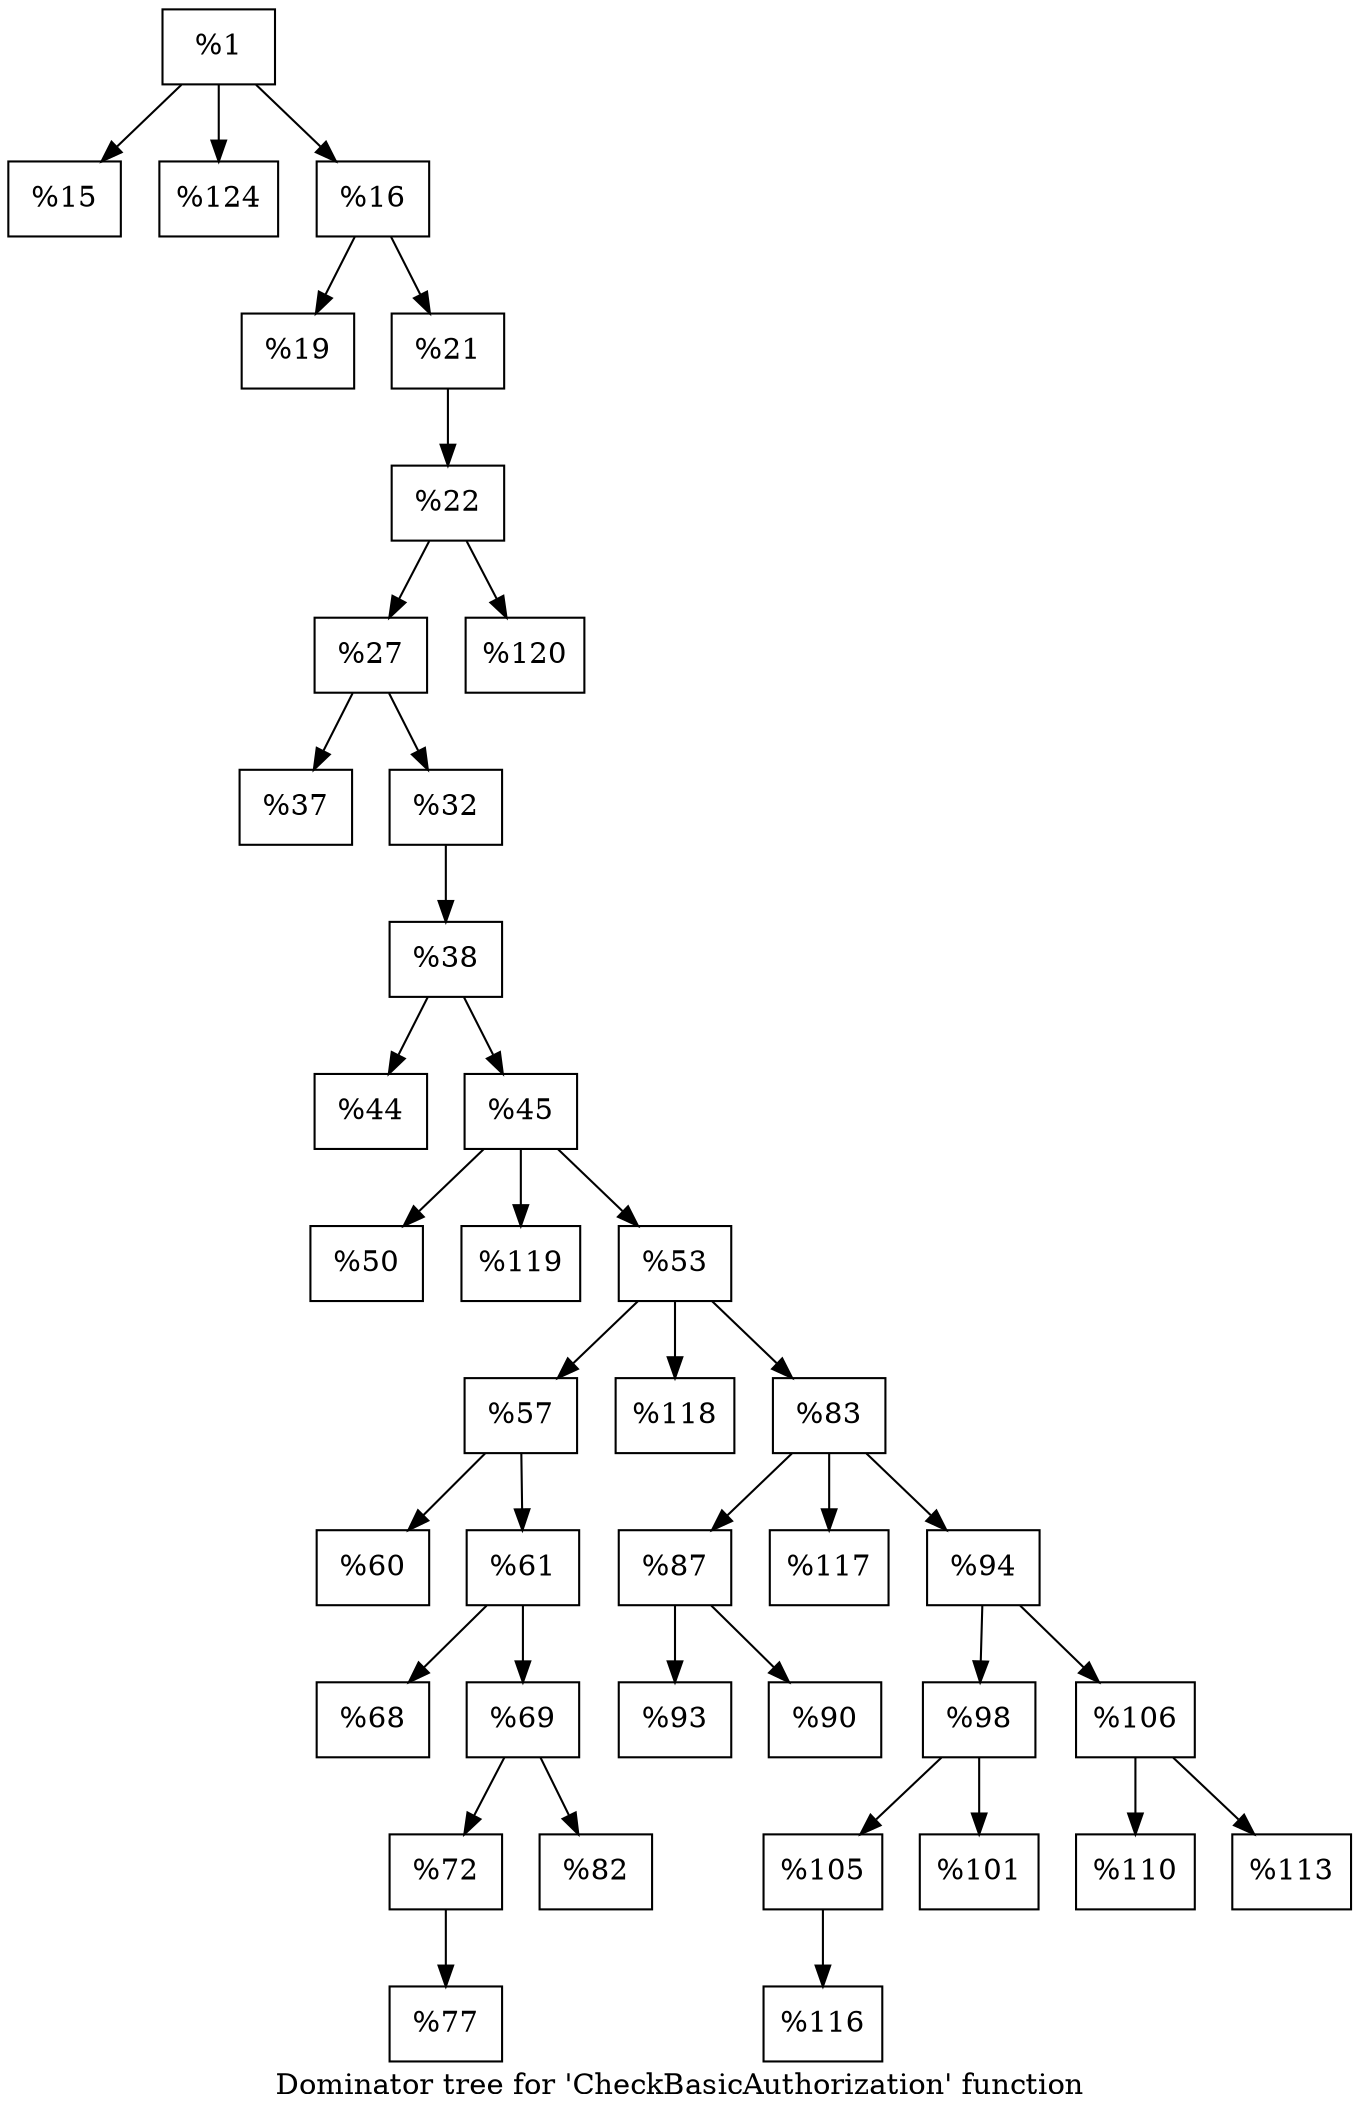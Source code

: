 digraph "Dominator tree for 'CheckBasicAuthorization' function" {
	label="Dominator tree for 'CheckBasicAuthorization' function";

	Node0x25ad690 [shape=record,label="{%1}"];
	Node0x25ad690 -> Node0x25986f0;
	Node0x25ad690 -> Node0x25bb4b0;
	Node0x25ad690 -> Node0x25bdf50;
	Node0x25986f0 [shape=record,label="{%15}"];
	Node0x25bb4b0 [shape=record,label="{%124}"];
	Node0x25bdf50 [shape=record,label="{%16}"];
	Node0x25bdf50 -> Node0x255a780;
	Node0x25bdf50 -> Node0x25f0580;
	Node0x255a780 [shape=record,label="{%19}"];
	Node0x25f0580 [shape=record,label="{%21}"];
	Node0x25f0580 -> Node0x2552800;
	Node0x2552800 [shape=record,label="{%22}"];
	Node0x2552800 -> Node0x25544f0;
	Node0x2552800 -> Node0x25829a0;
	Node0x25544f0 [shape=record,label="{%27}"];
	Node0x25544f0 -> Node0x25ab8d0;
	Node0x25544f0 -> Node0x259edc0;
	Node0x25ab8d0 [shape=record,label="{%37}"];
	Node0x259edc0 [shape=record,label="{%32}"];
	Node0x259edc0 -> Node0x2596210;
	Node0x2596210 [shape=record,label="{%38}"];
	Node0x2596210 -> Node0x25c3300;
	Node0x2596210 -> Node0x2598d50;
	Node0x25c3300 [shape=record,label="{%44}"];
	Node0x2598d50 [shape=record,label="{%45}"];
	Node0x2598d50 -> Node0x25e1ea0;
	Node0x2598d50 -> Node0x25b1a00;
	Node0x2598d50 -> Node0x25a61b0;
	Node0x25e1ea0 [shape=record,label="{%50}"];
	Node0x25b1a00 [shape=record,label="{%119}"];
	Node0x25a61b0 [shape=record,label="{%53}"];
	Node0x25a61b0 -> Node0x25b6560;
	Node0x25a61b0 -> Node0x259f370;
	Node0x25a61b0 -> Node0x25e9810;
	Node0x25b6560 [shape=record,label="{%57}"];
	Node0x25b6560 -> Node0x24ea490;
	Node0x25b6560 -> Node0x25584c0;
	Node0x24ea490 [shape=record,label="{%60}"];
	Node0x25584c0 [shape=record,label="{%61}"];
	Node0x25584c0 -> Node0x25e2550;
	Node0x25584c0 -> Node0x25ee0b0;
	Node0x25e2550 [shape=record,label="{%68}"];
	Node0x25ee0b0 [shape=record,label="{%69}"];
	Node0x25ee0b0 -> Node0x25f1b80;
	Node0x25ee0b0 -> Node0x25be350;
	Node0x25f1b80 [shape=record,label="{%72}"];
	Node0x25f1b80 -> Node0x25991c0;
	Node0x25991c0 [shape=record,label="{%77}"];
	Node0x25be350 [shape=record,label="{%82}"];
	Node0x259f370 [shape=record,label="{%118}"];
	Node0x25e9810 [shape=record,label="{%83}"];
	Node0x25e9810 -> Node0x25824f0;
	Node0x25e9810 -> Node0x2593a00;
	Node0x25e9810 -> Node0x2589d40;
	Node0x25824f0 [shape=record,label="{%87}"];
	Node0x25824f0 -> Node0x25ea5a0;
	Node0x25824f0 -> Node0x2583570;
	Node0x25ea5a0 [shape=record,label="{%93}"];
	Node0x2583570 [shape=record,label="{%90}"];
	Node0x2593a00 [shape=record,label="{%117}"];
	Node0x2589d40 [shape=record,label="{%94}"];
	Node0x2589d40 -> Node0x2552bb0;
	Node0x2589d40 -> Node0x257fbc0;
	Node0x2552bb0 [shape=record,label="{%98}"];
	Node0x2552bb0 -> Node0x2597fd0;
	Node0x2552bb0 -> Node0x255daa0;
	Node0x2597fd0 [shape=record,label="{%105}"];
	Node0x2597fd0 -> Node0x25b5e90;
	Node0x25b5e90 [shape=record,label="{%116}"];
	Node0x255daa0 [shape=record,label="{%101}"];
	Node0x257fbc0 [shape=record,label="{%106}"];
	Node0x257fbc0 -> Node0x25574c0;
	Node0x257fbc0 -> Node0x25f3610;
	Node0x25574c0 [shape=record,label="{%110}"];
	Node0x25f3610 [shape=record,label="{%113}"];
	Node0x25829a0 [shape=record,label="{%120}"];
}
